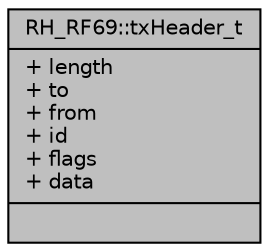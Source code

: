 digraph "RH_RF69::txHeader_t"
{
 // LATEX_PDF_SIZE
  edge [fontname="Helvetica",fontsize="10",labelfontname="Helvetica",labelfontsize="10"];
  node [fontname="Helvetica",fontsize="10",shape=record];
  Node1 [label="{RH_RF69::txHeader_t\n|+ length\l+ to\l+ from\l+ id\l+ flags\l+ data\l|}",height=0.2,width=0.4,color="black", fillcolor="grey75", style="filled", fontcolor="black",tooltip=" "];
}
